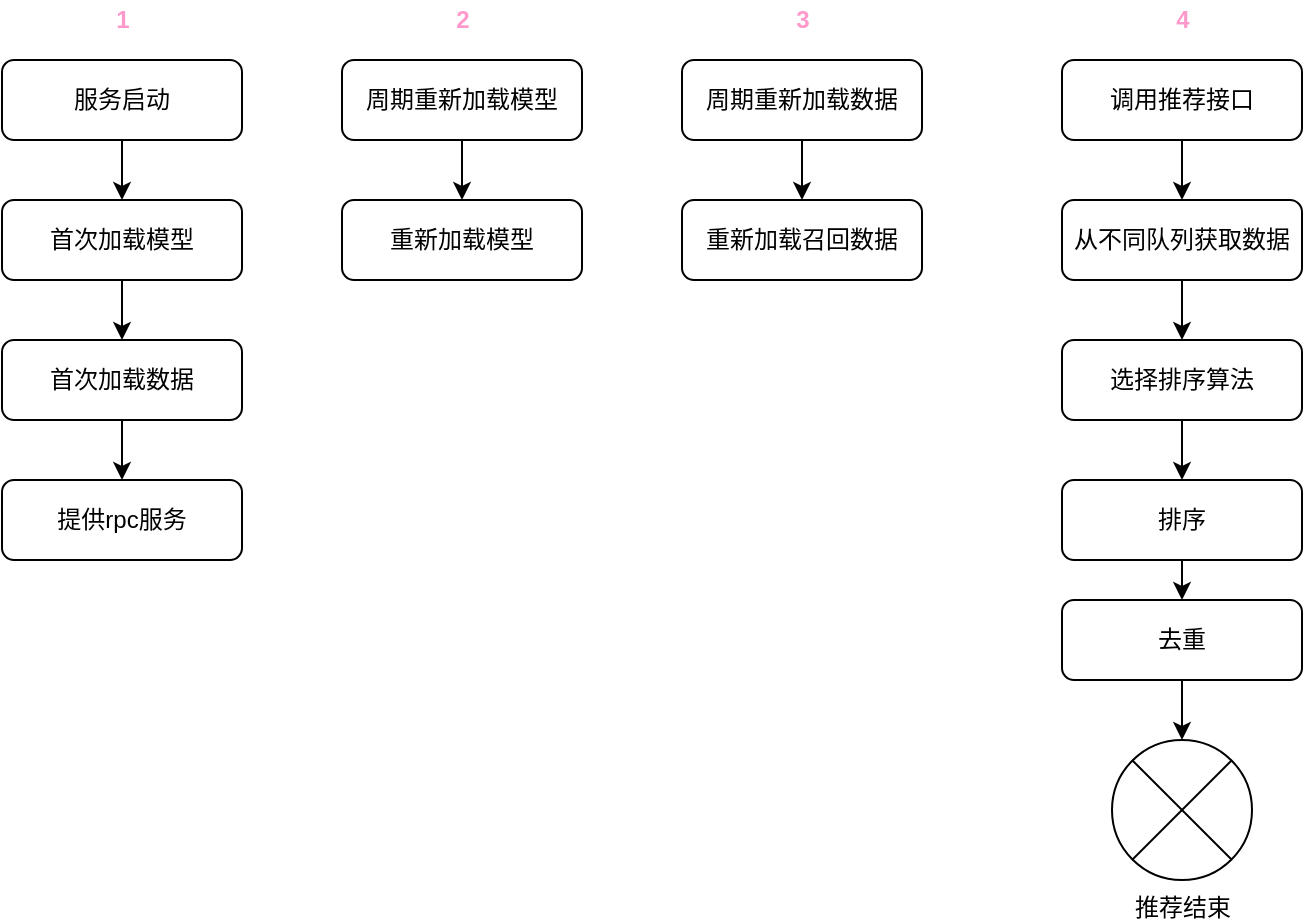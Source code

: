 <mxfile version="12.8.2" type="github">
  <diagram id="C5RBs43oDa-KdzZeNtuy" name="Page-1">
    <mxGraphModel dx="1838" dy="600" grid="1" gridSize="10" guides="1" tooltips="1" connect="1" arrows="1" fold="1" page="0" pageScale="1" pageWidth="827" pageHeight="1169" math="0" shadow="0">
      <root>
        <mxCell id="WIyWlLk6GJQsqaUBKTNV-0" />
        <mxCell id="WIyWlLk6GJQsqaUBKTNV-1" parent="WIyWlLk6GJQsqaUBKTNV-0" />
        <mxCell id="x9i2Ew7nr8Oet3fRfoYk-3" value="" style="edgeStyle=orthogonalEdgeStyle;rounded=0;orthogonalLoop=1;jettySize=auto;html=1;" parent="WIyWlLk6GJQsqaUBKTNV-1" source="x9i2Ew7nr8Oet3fRfoYk-1" target="x9i2Ew7nr8Oet3fRfoYk-2" edge="1">
          <mxGeometry relative="1" as="geometry" />
        </mxCell>
        <mxCell id="x9i2Ew7nr8Oet3fRfoYk-1" value="服务启动" style="rounded=1;whiteSpace=wrap;html=1;fontSize=12;glass=0;strokeWidth=1;shadow=0;" parent="WIyWlLk6GJQsqaUBKTNV-1" vertex="1">
          <mxGeometry x="-450" y="80" width="120" height="40" as="geometry" />
        </mxCell>
        <mxCell id="x9i2Ew7nr8Oet3fRfoYk-5" value="" style="edgeStyle=orthogonalEdgeStyle;rounded=0;orthogonalLoop=1;jettySize=auto;html=1;" parent="WIyWlLk6GJQsqaUBKTNV-1" source="x9i2Ew7nr8Oet3fRfoYk-2" target="x9i2Ew7nr8Oet3fRfoYk-4" edge="1">
          <mxGeometry relative="1" as="geometry" />
        </mxCell>
        <mxCell id="x9i2Ew7nr8Oet3fRfoYk-2" value="首次加载模型" style="rounded=1;whiteSpace=wrap;html=1;fontSize=12;glass=0;strokeWidth=1;shadow=0;" parent="WIyWlLk6GJQsqaUBKTNV-1" vertex="1">
          <mxGeometry x="-450" y="150" width="120" height="40" as="geometry" />
        </mxCell>
        <mxCell id="x9i2Ew7nr8Oet3fRfoYk-7" value="" style="edgeStyle=orthogonalEdgeStyle;rounded=0;orthogonalLoop=1;jettySize=auto;html=1;" parent="WIyWlLk6GJQsqaUBKTNV-1" source="x9i2Ew7nr8Oet3fRfoYk-4" target="x9i2Ew7nr8Oet3fRfoYk-6" edge="1">
          <mxGeometry relative="1" as="geometry" />
        </mxCell>
        <mxCell id="x9i2Ew7nr8Oet3fRfoYk-4" value="首次加载数据" style="rounded=1;whiteSpace=wrap;html=1;fontSize=12;glass=0;strokeWidth=1;shadow=0;" parent="WIyWlLk6GJQsqaUBKTNV-1" vertex="1">
          <mxGeometry x="-450" y="220" width="120" height="40" as="geometry" />
        </mxCell>
        <mxCell id="x9i2Ew7nr8Oet3fRfoYk-6" value="提供rpc服务" style="rounded=1;whiteSpace=wrap;html=1;fontSize=12;glass=0;strokeWidth=1;shadow=0;" parent="WIyWlLk6GJQsqaUBKTNV-1" vertex="1">
          <mxGeometry x="-450" y="290" width="120" height="40" as="geometry" />
        </mxCell>
        <mxCell id="KWW8Mg2xM116lYaJ4Zzp-6" style="edgeStyle=orthogonalEdgeStyle;rounded=0;orthogonalLoop=1;jettySize=auto;html=1;exitX=0.5;exitY=1;exitDx=0;exitDy=0;entryX=0.5;entryY=0;entryDx=0;entryDy=0;" edge="1" parent="WIyWlLk6GJQsqaUBKTNV-1" source="x9i2Ew7nr8Oet3fRfoYk-15" target="KWW8Mg2xM116lYaJ4Zzp-2">
          <mxGeometry relative="1" as="geometry" />
        </mxCell>
        <mxCell id="x9i2Ew7nr8Oet3fRfoYk-15" value="调用推荐接口" style="rounded=1;whiteSpace=wrap;html=1;fontSize=12;glass=0;strokeWidth=1;shadow=0;" parent="WIyWlLk6GJQsqaUBKTNV-1" vertex="1">
          <mxGeometry x="80" y="80" width="120" height="40" as="geometry" />
        </mxCell>
        <mxCell id="x9i2Ew7nr8Oet3fRfoYk-45" style="edgeStyle=orthogonalEdgeStyle;rounded=0;orthogonalLoop=1;jettySize=auto;html=1;exitX=0.5;exitY=1;exitDx=0;exitDy=0;entryX=0.5;entryY=0;entryDx=0;entryDy=0;" parent="WIyWlLk6GJQsqaUBKTNV-1" source="x9i2Ew7nr8Oet3fRfoYk-38" target="x9i2Ew7nr8Oet3fRfoYk-44" edge="1">
          <mxGeometry relative="1" as="geometry" />
        </mxCell>
        <mxCell id="x9i2Ew7nr8Oet3fRfoYk-38" value="选择排序算法" style="rounded=1;whiteSpace=wrap;html=1;fontSize=12;glass=0;strokeWidth=1;shadow=0;" parent="WIyWlLk6GJQsqaUBKTNV-1" vertex="1">
          <mxGeometry x="80" y="220" width="120" height="40" as="geometry" />
        </mxCell>
        <mxCell id="x9i2Ew7nr8Oet3fRfoYk-47" style="edgeStyle=orthogonalEdgeStyle;rounded=0;orthogonalLoop=1;jettySize=auto;html=1;exitX=0.5;exitY=1;exitDx=0;exitDy=0;entryX=0.5;entryY=0;entryDx=0;entryDy=0;" parent="WIyWlLk6GJQsqaUBKTNV-1" source="x9i2Ew7nr8Oet3fRfoYk-44" target="x9i2Ew7nr8Oet3fRfoYk-46" edge="1">
          <mxGeometry relative="1" as="geometry" />
        </mxCell>
        <mxCell id="x9i2Ew7nr8Oet3fRfoYk-44" value="排序" style="rounded=1;whiteSpace=wrap;html=1;fontSize=12;glass=0;strokeWidth=1;shadow=0;" parent="WIyWlLk6GJQsqaUBKTNV-1" vertex="1">
          <mxGeometry x="80" y="290" width="120" height="40" as="geometry" />
        </mxCell>
        <mxCell id="KWW8Mg2xM116lYaJ4Zzp-1" value="" style="edgeStyle=orthogonalEdgeStyle;rounded=0;orthogonalLoop=1;jettySize=auto;html=1;" edge="1" parent="WIyWlLk6GJQsqaUBKTNV-1" source="x9i2Ew7nr8Oet3fRfoYk-46" target="x9i2Ew7nr8Oet3fRfoYk-73">
          <mxGeometry relative="1" as="geometry" />
        </mxCell>
        <mxCell id="x9i2Ew7nr8Oet3fRfoYk-46" value="去重" style="rounded=1;whiteSpace=wrap;html=1;fontSize=12;glass=0;strokeWidth=1;shadow=0;" parent="WIyWlLk6GJQsqaUBKTNV-1" vertex="1">
          <mxGeometry x="80" y="350" width="120" height="40" as="geometry" />
        </mxCell>
        <mxCell id="x9i2Ew7nr8Oet3fRfoYk-60" style="edgeStyle=orthogonalEdgeStyle;rounded=0;orthogonalLoop=1;jettySize=auto;html=1;exitX=0.5;exitY=1;exitDx=0;exitDy=0;entryX=0.5;entryY=0;entryDx=0;entryDy=0;" parent="WIyWlLk6GJQsqaUBKTNV-1" source="x9i2Ew7nr8Oet3fRfoYk-54" target="x9i2Ew7nr8Oet3fRfoYk-55" edge="1">
          <mxGeometry relative="1" as="geometry" />
        </mxCell>
        <mxCell id="x9i2Ew7nr8Oet3fRfoYk-54" value="周期重新加载模型" style="rounded=1;whiteSpace=wrap;html=1;fontSize=12;glass=0;strokeWidth=1;shadow=0;" parent="WIyWlLk6GJQsqaUBKTNV-1" vertex="1">
          <mxGeometry x="-280" y="80" width="120" height="40" as="geometry" />
        </mxCell>
        <mxCell id="x9i2Ew7nr8Oet3fRfoYk-55" value="重新加载模型" style="rounded=1;whiteSpace=wrap;html=1;fontSize=12;glass=0;strokeWidth=1;shadow=0;" parent="WIyWlLk6GJQsqaUBKTNV-1" vertex="1">
          <mxGeometry x="-280" y="150" width="120" height="40" as="geometry" />
        </mxCell>
        <mxCell id="x9i2Ew7nr8Oet3fRfoYk-66" style="edgeStyle=orthogonalEdgeStyle;rounded=0;orthogonalLoop=1;jettySize=auto;html=1;exitX=0.5;exitY=1;exitDx=0;exitDy=0;entryX=0.5;entryY=0;entryDx=0;entryDy=0;" parent="WIyWlLk6GJQsqaUBKTNV-1" source="x9i2Ew7nr8Oet3fRfoYk-67" target="x9i2Ew7nr8Oet3fRfoYk-68" edge="1">
          <mxGeometry relative="1" as="geometry" />
        </mxCell>
        <mxCell id="x9i2Ew7nr8Oet3fRfoYk-67" value="周期重新加载数据" style="rounded=1;whiteSpace=wrap;html=1;fontSize=12;glass=0;strokeWidth=1;shadow=0;" parent="WIyWlLk6GJQsqaUBKTNV-1" vertex="1">
          <mxGeometry x="-110" y="80" width="120" height="40" as="geometry" />
        </mxCell>
        <mxCell id="x9i2Ew7nr8Oet3fRfoYk-68" value="重新加载召回数据" style="rounded=1;whiteSpace=wrap;html=1;fontSize=12;glass=0;strokeWidth=1;shadow=0;" parent="WIyWlLk6GJQsqaUBKTNV-1" vertex="1">
          <mxGeometry x="-110" y="150" width="120" height="40" as="geometry" />
        </mxCell>
        <mxCell id="x9i2Ew7nr8Oet3fRfoYk-69" value="1" style="text;html=1;align=center;verticalAlign=middle;resizable=0;points=[];autosize=1;fontColor=#FF99CC;fontStyle=1" parent="WIyWlLk6GJQsqaUBKTNV-1" vertex="1">
          <mxGeometry x="-400" y="50" width="20" height="20" as="geometry" />
        </mxCell>
        <mxCell id="x9i2Ew7nr8Oet3fRfoYk-70" value="2" style="text;html=1;align=center;verticalAlign=middle;resizable=0;points=[];autosize=1;fontColor=#FF99CC;fontStyle=1" parent="WIyWlLk6GJQsqaUBKTNV-1" vertex="1">
          <mxGeometry x="-230" y="50" width="20" height="20" as="geometry" />
        </mxCell>
        <mxCell id="x9i2Ew7nr8Oet3fRfoYk-71" value="3" style="text;html=1;align=center;verticalAlign=middle;resizable=0;points=[];autosize=1;fontColor=#FF99CC;fontStyle=1" parent="WIyWlLk6GJQsqaUBKTNV-1" vertex="1">
          <mxGeometry x="-60" y="50" width="20" height="20" as="geometry" />
        </mxCell>
        <mxCell id="x9i2Ew7nr8Oet3fRfoYk-72" value="4" style="text;html=1;align=center;verticalAlign=middle;resizable=0;points=[];autosize=1;fontColor=#FF99CC;fontStyle=1" parent="WIyWlLk6GJQsqaUBKTNV-1" vertex="1">
          <mxGeometry x="130" y="50" width="20" height="20" as="geometry" />
        </mxCell>
        <mxCell id="x9i2Ew7nr8Oet3fRfoYk-73" value="推荐结束" style="verticalLabelPosition=bottom;verticalAlign=top;html=1;shape=mxgraph.flowchart.or;" parent="WIyWlLk6GJQsqaUBKTNV-1" vertex="1">
          <mxGeometry x="105" y="420" width="70" height="70" as="geometry" />
        </mxCell>
        <mxCell id="KWW8Mg2xM116lYaJ4Zzp-7" style="edgeStyle=orthogonalEdgeStyle;rounded=0;orthogonalLoop=1;jettySize=auto;html=1;exitX=0.5;exitY=1;exitDx=0;exitDy=0;entryX=0.5;entryY=0;entryDx=0;entryDy=0;" edge="1" parent="WIyWlLk6GJQsqaUBKTNV-1" source="KWW8Mg2xM116lYaJ4Zzp-2" target="x9i2Ew7nr8Oet3fRfoYk-38">
          <mxGeometry relative="1" as="geometry" />
        </mxCell>
        <mxCell id="KWW8Mg2xM116lYaJ4Zzp-2" value="从不同队列获取数据" style="rounded=1;whiteSpace=wrap;html=1;fontSize=12;glass=0;strokeWidth=1;shadow=0;" vertex="1" parent="WIyWlLk6GJQsqaUBKTNV-1">
          <mxGeometry x="80" y="150" width="120" height="40" as="geometry" />
        </mxCell>
      </root>
    </mxGraphModel>
  </diagram>
</mxfile>
